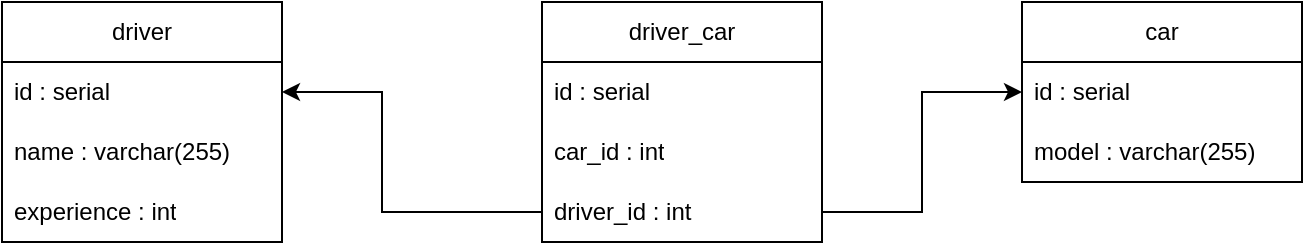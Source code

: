 <mxfile version="22.1.22" type="embed">
  <diagram id="C5RBs43oDa-KdzZeNtuy" name="Page-1">
    <mxGraphModel dx="622" dy="523" grid="1" gridSize="10" guides="1" tooltips="1" connect="1" arrows="1" fold="1" page="1" pageScale="1" pageWidth="827" pageHeight="1169" math="0" shadow="0">
      <root>
        <mxCell id="WIyWlLk6GJQsqaUBKTNV-0" />
        <mxCell id="WIyWlLk6GJQsqaUBKTNV-1" parent="WIyWlLk6GJQsqaUBKTNV-0" />
        <mxCell id="LQAXHDSxu1agAO1cO7lD-0" value="car" style="swimlane;fontStyle=0;childLayout=stackLayout;horizontal=1;startSize=30;horizontalStack=0;resizeParent=1;resizeParentMax=0;resizeLast=0;collapsible=1;marginBottom=0;whiteSpace=wrap;html=1;" parent="WIyWlLk6GJQsqaUBKTNV-1" vertex="1">
          <mxGeometry x="570" y="220" width="140" height="90" as="geometry" />
        </mxCell>
        <mxCell id="LQAXHDSxu1agAO1cO7lD-1" value="id : serial" style="text;strokeColor=none;fillColor=none;align=left;verticalAlign=middle;spacingLeft=4;spacingRight=4;overflow=hidden;points=[[0,0.5],[1,0.5]];portConstraint=eastwest;rotatable=0;whiteSpace=wrap;html=1;" parent="LQAXHDSxu1agAO1cO7lD-0" vertex="1">
          <mxGeometry y="30" width="140" height="30" as="geometry" />
        </mxCell>
        <mxCell id="LQAXHDSxu1agAO1cO7lD-2" value="model : varchar(255)" style="text;strokeColor=none;fillColor=none;align=left;verticalAlign=middle;spacingLeft=4;spacingRight=4;overflow=hidden;points=[[0,0.5],[1,0.5]];portConstraint=eastwest;rotatable=0;whiteSpace=wrap;html=1;" parent="LQAXHDSxu1agAO1cO7lD-0" vertex="1">
          <mxGeometry y="60" width="140" height="30" as="geometry" />
        </mxCell>
        <mxCell id="LQAXHDSxu1agAO1cO7lD-10" value="driver" style="swimlane;fontStyle=0;childLayout=stackLayout;horizontal=1;startSize=30;horizontalStack=0;resizeParent=1;resizeParentMax=0;resizeLast=0;collapsible=1;marginBottom=0;whiteSpace=wrap;html=1;" parent="WIyWlLk6GJQsqaUBKTNV-1" vertex="1">
          <mxGeometry x="60" y="220" width="140" height="120" as="geometry" />
        </mxCell>
        <mxCell id="LQAXHDSxu1agAO1cO7lD-11" value="id : serial" style="text;strokeColor=none;fillColor=none;align=left;verticalAlign=middle;spacingLeft=4;spacingRight=4;overflow=hidden;points=[[0,0.5],[1,0.5]];portConstraint=eastwest;rotatable=0;whiteSpace=wrap;html=1;" parent="LQAXHDSxu1agAO1cO7lD-10" vertex="1">
          <mxGeometry y="30" width="140" height="30" as="geometry" />
        </mxCell>
        <mxCell id="LQAXHDSxu1agAO1cO7lD-12" value="name : varchar(255)" style="text;strokeColor=none;fillColor=none;align=left;verticalAlign=middle;spacingLeft=4;spacingRight=4;overflow=hidden;points=[[0,0.5],[1,0.5]];portConstraint=eastwest;rotatable=0;whiteSpace=wrap;html=1;" parent="LQAXHDSxu1agAO1cO7lD-10" vertex="1">
          <mxGeometry y="60" width="140" height="30" as="geometry" />
        </mxCell>
        <mxCell id="LQAXHDSxu1agAO1cO7lD-13" value="experience : int" style="text;strokeColor=none;fillColor=none;align=left;verticalAlign=middle;spacingLeft=4;spacingRight=4;overflow=hidden;points=[[0,0.5],[1,0.5]];portConstraint=eastwest;rotatable=0;whiteSpace=wrap;html=1;" parent="LQAXHDSxu1agAO1cO7lD-10" vertex="1">
          <mxGeometry y="90" width="140" height="30" as="geometry" />
        </mxCell>
        <mxCell id="LQAXHDSxu1agAO1cO7lD-19" value="driver_car" style="swimlane;fontStyle=0;childLayout=stackLayout;horizontal=1;startSize=30;horizontalStack=0;resizeParent=1;resizeParentMax=0;resizeLast=0;collapsible=1;marginBottom=0;whiteSpace=wrap;html=1;" parent="WIyWlLk6GJQsqaUBKTNV-1" vertex="1">
          <mxGeometry x="330" y="220" width="140" height="120" as="geometry" />
        </mxCell>
        <mxCell id="LQAXHDSxu1agAO1cO7lD-20" value="id : serial" style="text;strokeColor=none;fillColor=none;align=left;verticalAlign=middle;spacingLeft=4;spacingRight=4;overflow=hidden;points=[[0,0.5],[1,0.5]];portConstraint=eastwest;rotatable=0;whiteSpace=wrap;html=1;" parent="LQAXHDSxu1agAO1cO7lD-19" vertex="1">
          <mxGeometry y="30" width="140" height="30" as="geometry" />
        </mxCell>
        <mxCell id="LQAXHDSxu1agAO1cO7lD-21" value="car_id : int" style="text;strokeColor=none;fillColor=none;align=left;verticalAlign=middle;spacingLeft=4;spacingRight=4;overflow=hidden;points=[[0,0.5],[1,0.5]];portConstraint=eastwest;rotatable=0;whiteSpace=wrap;html=1;" parent="LQAXHDSxu1agAO1cO7lD-19" vertex="1">
          <mxGeometry y="60" width="140" height="30" as="geometry" />
        </mxCell>
        <mxCell id="LQAXHDSxu1agAO1cO7lD-22" value="driver_id : int" style="text;strokeColor=none;fillColor=none;align=left;verticalAlign=middle;spacingLeft=4;spacingRight=4;overflow=hidden;points=[[0,0.5],[1,0.5]];portConstraint=eastwest;rotatable=0;whiteSpace=wrap;html=1;" parent="LQAXHDSxu1agAO1cO7lD-19" vertex="1">
          <mxGeometry y="90" width="140" height="30" as="geometry" />
        </mxCell>
        <mxCell id="LQAXHDSxu1agAO1cO7lD-23" style="edgeStyle=orthogonalEdgeStyle;rounded=0;orthogonalLoop=1;jettySize=auto;html=1;exitX=1;exitY=0.5;exitDx=0;exitDy=0;entryX=0;entryY=0.5;entryDx=0;entryDy=0;" parent="WIyWlLk6GJQsqaUBKTNV-1" source="LQAXHDSxu1agAO1cO7lD-22" target="LQAXHDSxu1agAO1cO7lD-1" edge="1">
          <mxGeometry relative="1" as="geometry" />
        </mxCell>
        <mxCell id="LQAXHDSxu1agAO1cO7lD-24" style="edgeStyle=orthogonalEdgeStyle;rounded=0;orthogonalLoop=1;jettySize=auto;html=1;exitX=0;exitY=0.5;exitDx=0;exitDy=0;entryX=1;entryY=0.5;entryDx=0;entryDy=0;" parent="WIyWlLk6GJQsqaUBKTNV-1" source="LQAXHDSxu1agAO1cO7lD-22" target="LQAXHDSxu1agAO1cO7lD-11" edge="1">
          <mxGeometry relative="1" as="geometry">
            <Array as="points">
              <mxPoint x="250" y="325" />
              <mxPoint x="250" y="265" />
            </Array>
          </mxGeometry>
        </mxCell>
      </root>
    </mxGraphModel>
  </diagram>
</mxfile>
